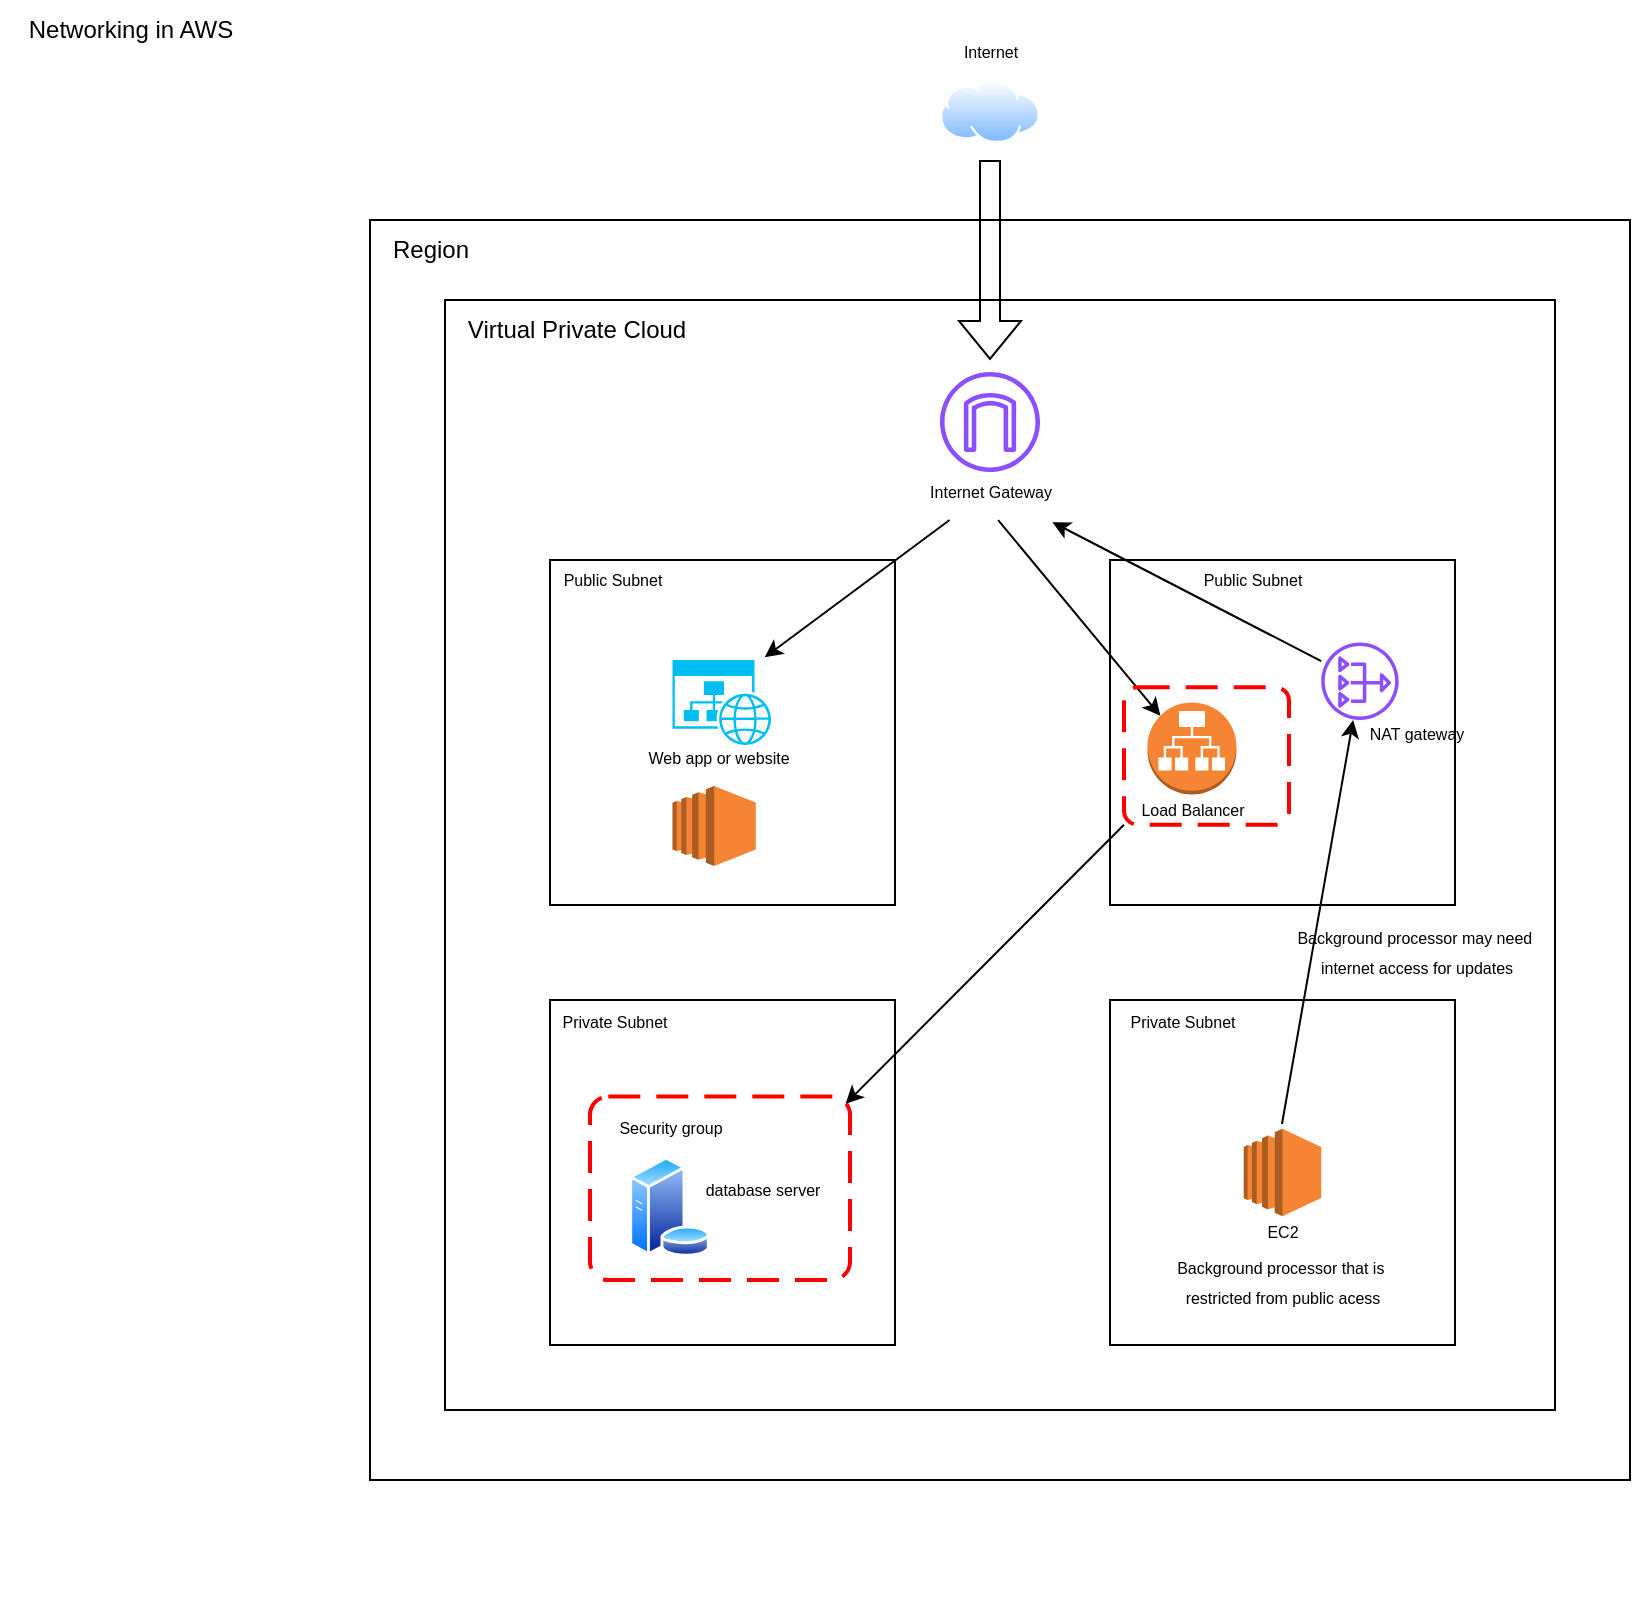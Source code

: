<mxfile version="24.8.3" pages="2">
  <diagram name="Halaman-1" id="hqgcFYrTbxdY-klilklI">
    <mxGraphModel dx="1674" dy="823" grid="1" gridSize="10" guides="1" tooltips="1" connect="1" arrows="1" fold="1" page="1" pageScale="1" pageWidth="1169" pageHeight="1654" math="0" shadow="0">
      <root>
        <mxCell id="0" />
        <mxCell id="1" parent="0" />
        <mxCell id="Brdp84hp67PUJ8RzHR_3-7" value="" style="whiteSpace=wrap;html=1;aspect=fixed;" vertex="1" parent="1">
          <mxGeometry x="250" y="140" width="630" height="630" as="geometry" />
        </mxCell>
        <mxCell id="Brdp84hp67PUJ8RzHR_3-1" value="Networking in AWS" style="text;html=1;align=center;verticalAlign=middle;resizable=0;points=[];autosize=1;strokeColor=none;fillColor=none;" vertex="1" parent="1">
          <mxGeometry x="65" y="30" width="130" height="30" as="geometry" />
        </mxCell>
        <mxCell id="Brdp84hp67PUJ8RzHR_3-3" style="edgeStyle=orthogonalEdgeStyle;rounded=0;orthogonalLoop=1;jettySize=auto;html=1;exitX=0.5;exitY=1;exitDx=0;exitDy=0;" edge="1" parent="1">
          <mxGeometry relative="1" as="geometry">
            <mxPoint x="595" y="830" as="sourcePoint" />
            <mxPoint x="595" y="830" as="targetPoint" />
          </mxGeometry>
        </mxCell>
        <mxCell id="Brdp84hp67PUJ8RzHR_3-4" value="Region" style="text;html=1;align=center;verticalAlign=middle;resizable=0;points=[];autosize=1;strokeColor=none;fillColor=none;" vertex="1" parent="1">
          <mxGeometry x="250" y="140" width="60" height="30" as="geometry" />
        </mxCell>
        <mxCell id="Brdp84hp67PUJ8RzHR_3-5" value="" style="whiteSpace=wrap;html=1;aspect=fixed;" vertex="1" parent="1">
          <mxGeometry x="287.5" y="180" width="555" height="555" as="geometry" />
        </mxCell>
        <mxCell id="Brdp84hp67PUJ8RzHR_3-6" value="Virtual Private Cloud" style="text;html=1;align=center;verticalAlign=middle;resizable=0;points=[];autosize=1;strokeColor=none;fillColor=none;" vertex="1" parent="1">
          <mxGeometry x="287.5" y="180" width="130" height="30" as="geometry" />
        </mxCell>
        <mxCell id="Brdp84hp67PUJ8RzHR_3-8" value="" style="shape=flexArrow;endArrow=classic;html=1;rounded=0;" edge="1" parent="1">
          <mxGeometry width="50" height="50" relative="1" as="geometry">
            <mxPoint x="560" y="110" as="sourcePoint" />
            <mxPoint x="560" y="210" as="targetPoint" />
          </mxGeometry>
        </mxCell>
        <mxCell id="Brdp84hp67PUJ8RzHR_3-10" value="&lt;font style=&quot;font-size: 8px;&quot;&gt;Internet Gateway&lt;/font&gt;" style="text;html=1;align=center;verticalAlign=middle;resizable=0;points=[];autosize=1;strokeColor=none;fillColor=none;" vertex="1" parent="1">
          <mxGeometry x="520" y="260" width="80" height="30" as="geometry" />
        </mxCell>
        <mxCell id="Brdp84hp67PUJ8RzHR_3-11" value="" style="image;aspect=fixed;perimeter=ellipsePerimeter;html=1;align=center;shadow=0;dashed=0;spacingTop=3;image=img/lib/active_directory/internet_cloud.svg;" vertex="1" parent="1">
          <mxGeometry x="535" y="70" width="50" height="31.5" as="geometry" />
        </mxCell>
        <mxCell id="Brdp84hp67PUJ8RzHR_3-12" value="&lt;font style=&quot;font-size: 8px;&quot;&gt;Internet&lt;/font&gt;" style="text;html=1;align=center;verticalAlign=middle;resizable=0;points=[];autosize=1;strokeColor=none;fillColor=none;" vertex="1" parent="1">
          <mxGeometry x="535" y="40" width="50" height="30" as="geometry" />
        </mxCell>
        <mxCell id="Brdp84hp67PUJ8RzHR_3-13" value="" style="sketch=0;outlineConnect=0;fontColor=#232F3E;gradientColor=none;fillColor=#8C4FFF;strokeColor=none;dashed=0;verticalLabelPosition=bottom;verticalAlign=top;align=center;html=1;fontSize=12;fontStyle=0;aspect=fixed;pointerEvents=1;shape=mxgraph.aws4.internet_gateway;" vertex="1" parent="1">
          <mxGeometry x="535" y="216" width="50" height="50" as="geometry" />
        </mxCell>
        <mxCell id="Brdp84hp67PUJ8RzHR_3-14" value="" style="whiteSpace=wrap;html=1;aspect=fixed;" vertex="1" parent="1">
          <mxGeometry x="340" y="310" width="172.5" height="172.5" as="geometry" />
        </mxCell>
        <mxCell id="Brdp84hp67PUJ8RzHR_3-15" value="" style="whiteSpace=wrap;html=1;aspect=fixed;" vertex="1" parent="1">
          <mxGeometry x="620" y="310" width="172.5" height="172.5" as="geometry" />
        </mxCell>
        <mxCell id="Brdp84hp67PUJ8RzHR_3-16" value="" style="whiteSpace=wrap;html=1;aspect=fixed;" vertex="1" parent="1">
          <mxGeometry x="340" y="530" width="172.5" height="172.5" as="geometry" />
        </mxCell>
        <mxCell id="Brdp84hp67PUJ8RzHR_3-17" value="" style="whiteSpace=wrap;html=1;aspect=fixed;" vertex="1" parent="1">
          <mxGeometry x="620" y="530" width="172.5" height="172.5" as="geometry" />
        </mxCell>
        <mxCell id="Brdp84hp67PUJ8RzHR_3-18" value="&lt;font style=&quot;font-size: 8px;&quot;&gt;Public Subnet&lt;/font&gt;" style="text;html=1;align=center;verticalAlign=middle;resizable=0;points=[];autosize=1;strokeColor=none;fillColor=none;" vertex="1" parent="1">
          <mxGeometry x="336.26" y="304" width="70" height="30" as="geometry" />
        </mxCell>
        <mxCell id="Brdp84hp67PUJ8RzHR_3-20" value="&lt;font style=&quot;font-size: 8px;&quot;&gt;Private Subnet&lt;/font&gt;" style="text;html=1;align=center;verticalAlign=middle;resizable=0;points=[];autosize=1;strokeColor=none;fillColor=none;" vertex="1" parent="1">
          <mxGeometry x="332.26" y="525" width="80" height="30" as="geometry" />
        </mxCell>
        <mxCell id="Brdp84hp67PUJ8RzHR_3-24" value="" style="sketch=0;outlineConnect=0;fontColor=#232F3E;gradientColor=none;fillColor=#8C4FFF;strokeColor=none;dashed=0;verticalLabelPosition=bottom;verticalAlign=top;align=center;html=1;fontSize=12;fontStyle=0;aspect=fixed;pointerEvents=1;shape=mxgraph.aws4.nat_gateway;" vertex="1" parent="1">
          <mxGeometry x="725.61" y="351.25" width="38.75" height="38.75" as="geometry" />
        </mxCell>
        <mxCell id="Brdp84hp67PUJ8RzHR_3-26" value="&lt;font style=&quot;font-size: 8px;&quot;&gt;NAT gateway&lt;/font&gt;" style="text;html=1;align=center;verticalAlign=middle;resizable=0;points=[];autosize=1;strokeColor=none;fillColor=none;" vertex="1" parent="1">
          <mxGeometry x="737.5" y="381.25" width="70" height="30" as="geometry" />
        </mxCell>
        <mxCell id="Brdp84hp67PUJ8RzHR_3-28" value="" style="endArrow=classic;html=1;rounded=0;entryX=0.89;entryY=1.036;entryDx=0;entryDy=0;entryPerimeter=0;" edge="1" parent="1" source="Brdp84hp67PUJ8RzHR_3-24" target="Brdp84hp67PUJ8RzHR_3-10">
          <mxGeometry width="50" height="50" relative="1" as="geometry">
            <mxPoint x="660" y="360" as="sourcePoint" />
            <mxPoint x="773.24" y="302" as="targetPoint" />
          </mxGeometry>
        </mxCell>
        <mxCell id="Brdp84hp67PUJ8RzHR_3-29" value="" style="outlineConnect=0;dashed=0;verticalLabelPosition=bottom;verticalAlign=top;align=center;html=1;shape=mxgraph.aws3.ec2;fillColor=#F58534;gradientColor=none;" vertex="1" parent="1">
          <mxGeometry x="401.25" y="423" width="41.63" height="40" as="geometry" />
        </mxCell>
        <mxCell id="Brdp84hp67PUJ8RzHR_3-30" value="" style="outlineConnect=0;dashed=0;verticalLabelPosition=bottom;verticalAlign=top;align=center;html=1;shape=mxgraph.aws3.ec2;fillColor=#F58534;gradientColor=none;" vertex="1" parent="1">
          <mxGeometry x="686.87" y="594.38" width="38.74" height="43.75" as="geometry" />
        </mxCell>
        <mxCell id="Brdp84hp67PUJ8RzHR_3-32" value="&lt;font style=&quot;font-size: 8px;&quot;&gt;EC2&lt;/font&gt;" style="text;html=1;align=center;verticalAlign=middle;resizable=0;points=[];autosize=1;strokeColor=none;fillColor=none;" vertex="1" parent="1">
          <mxGeometry x="685.61" y="630" width="40" height="30" as="geometry" />
        </mxCell>
        <mxCell id="Brdp84hp67PUJ8RzHR_3-33" value="&lt;font style=&quot;font-size: 8px;&quot;&gt;Public Subnet&lt;/font&gt;" style="text;html=1;align=center;verticalAlign=middle;resizable=0;points=[];autosize=1;strokeColor=none;fillColor=none;" vertex="1" parent="1">
          <mxGeometry x="655.61" y="304" width="70" height="30" as="geometry" />
        </mxCell>
        <mxCell id="Brdp84hp67PUJ8RzHR_3-34" value="&lt;font style=&quot;font-size: 8px;&quot;&gt;Private Subnet&lt;/font&gt;" style="text;html=1;align=center;verticalAlign=middle;resizable=0;points=[];autosize=1;strokeColor=none;fillColor=none;" vertex="1" parent="1">
          <mxGeometry x="616" y="525" width="80" height="30" as="geometry" />
        </mxCell>
        <mxCell id="Brdp84hp67PUJ8RzHR_3-36" value="" style="endArrow=classic;html=1;rounded=0;" edge="1" parent="1" target="Brdp84hp67PUJ8RzHR_3-24">
          <mxGeometry width="50" height="50" relative="1" as="geometry">
            <mxPoint x="705.99" y="592" as="sourcePoint" />
            <mxPoint x="681" y="421" as="targetPoint" />
          </mxGeometry>
        </mxCell>
        <mxCell id="Brdp84hp67PUJ8RzHR_3-39" value="" style="endArrow=classic;html=1;rounded=0;entryX=0.922;entryY=-0.031;entryDx=0;entryDy=0;entryPerimeter=0;" edge="1" parent="1" source="Brdp84hp67PUJ8RzHR_3-10" target="Brdp84hp67PUJ8RzHR_3-40">
          <mxGeometry width="50" height="50" relative="1" as="geometry">
            <mxPoint x="520" y="290" as="sourcePoint" />
            <mxPoint x="570" y="240" as="targetPoint" />
          </mxGeometry>
        </mxCell>
        <mxCell id="Brdp84hp67PUJ8RzHR_3-40" value="" style="verticalLabelPosition=bottom;html=1;verticalAlign=top;align=center;strokeColor=none;fillColor=#00BEF2;shape=mxgraph.azure.website_generic;pointerEvents=1;" vertex="1" parent="1">
          <mxGeometry x="401.25" y="360" width="50" height="42.5" as="geometry" />
        </mxCell>
        <mxCell id="Brdp84hp67PUJ8RzHR_3-41" value="&lt;span style=&quot;font-size: 8px;&quot;&gt;Web app or website&lt;/span&gt;" style="text;html=1;align=center;verticalAlign=middle;resizable=0;points=[];autosize=1;strokeColor=none;fillColor=none;" vertex="1" parent="1">
          <mxGeometry x="379.25" y="393" width="90" height="30" as="geometry" />
        </mxCell>
        <mxCell id="Brdp84hp67PUJ8RzHR_3-43" value="&lt;span style=&quot;font-size: 8px;&quot;&gt;Background processor that is&amp;nbsp;&lt;/span&gt;&lt;div&gt;&lt;span style=&quot;font-size: 8px;&quot;&gt;restricted from public acess&lt;/span&gt;&lt;/div&gt;" style="text;html=1;align=center;verticalAlign=middle;resizable=0;points=[];autosize=1;strokeColor=none;fillColor=none;" vertex="1" parent="1">
          <mxGeometry x="640.61" y="650" width="130" height="40" as="geometry" />
        </mxCell>
        <mxCell id="Brdp84hp67PUJ8RzHR_3-44" value="&lt;span style=&quot;font-size: 8px;&quot;&gt;Background processor may need&amp;nbsp;&lt;/span&gt;&lt;div&gt;&lt;span style=&quot;font-size: 8px;&quot;&gt;internet access for updates&lt;/span&gt;&lt;/div&gt;" style="text;html=1;align=center;verticalAlign=middle;resizable=0;points=[];autosize=1;strokeColor=none;fillColor=none;" vertex="1" parent="1">
          <mxGeometry x="702.5" y="485" width="140" height="40" as="geometry" />
        </mxCell>
        <mxCell id="Brdp84hp67PUJ8RzHR_3-45" value="" style="rounded=1;arcSize=10;dashed=1;strokeColor=#ff0000;fillColor=none;gradientColor=none;dashPattern=8 4;strokeWidth=2;" vertex="1" parent="1">
          <mxGeometry x="360" y="578.26" width="130" height="91.74" as="geometry" />
        </mxCell>
        <mxCell id="Brdp84hp67PUJ8RzHR_3-46" value="&lt;font style=&quot;font-size: 8px;&quot;&gt;Security group&lt;/font&gt;" style="text;html=1;align=center;verticalAlign=middle;resizable=0;points=[];autosize=1;strokeColor=none;fillColor=none;" vertex="1" parent="1">
          <mxGeometry x="360" y="578.26" width="80" height="30" as="geometry" />
        </mxCell>
        <mxCell id="Brdp84hp67PUJ8RzHR_3-48" value="" style="endArrow=classic;html=1;rounded=0;exitX=0.551;exitY=1.002;exitDx=0;exitDy=0;exitPerimeter=0;entryX=0.145;entryY=0.145;entryDx=0;entryDy=0;entryPerimeter=0;" edge="1" parent="1" source="Brdp84hp67PUJ8RzHR_3-10" target="Brdp84hp67PUJ8RzHR_3-49">
          <mxGeometry width="50" height="50" relative="1" as="geometry">
            <mxPoint x="560" y="400" as="sourcePoint" />
            <mxPoint x="641" y="381" as="targetPoint" />
          </mxGeometry>
        </mxCell>
        <mxCell id="Brdp84hp67PUJ8RzHR_3-49" value="" style="outlineConnect=0;dashed=0;verticalLabelPosition=bottom;verticalAlign=top;align=center;html=1;shape=mxgraph.aws3.application_load_balancer;fillColor=#F58534;gradientColor=none;" vertex="1" parent="1">
          <mxGeometry x="638.75" y="381.25" width="44.5" height="46" as="geometry" />
        </mxCell>
        <mxCell id="Brdp84hp67PUJ8RzHR_3-51" value="&lt;span style=&quot;font-size: 8px;&quot;&gt;Load Balancer&lt;/span&gt;" style="text;html=1;align=center;verticalAlign=middle;resizable=0;points=[];autosize=1;strokeColor=none;fillColor=none;" vertex="1" parent="1">
          <mxGeometry x="621" y="419" width="80" height="30" as="geometry" />
        </mxCell>
        <mxCell id="Brdp84hp67PUJ8RzHR_3-55" value="" style="image;aspect=fixed;perimeter=ellipsePerimeter;html=1;align=center;shadow=0;dashed=0;spacingTop=3;image=img/lib/active_directory/database_server.svg;" vertex="1" parent="1">
          <mxGeometry x="379.25" y="608.26" width="41" height="50" as="geometry" />
        </mxCell>
        <mxCell id="Brdp84hp67PUJ8RzHR_3-56" value="&lt;span style=&quot;font-size: 8px;&quot;&gt;database server&lt;/span&gt;" style="text;html=1;align=center;verticalAlign=middle;resizable=0;points=[];autosize=1;strokeColor=none;fillColor=none;" vertex="1" parent="1">
          <mxGeometry x="406.26" y="609.13" width="80" height="30" as="geometry" />
        </mxCell>
        <mxCell id="Brdp84hp67PUJ8RzHR_3-57" value="" style="rounded=1;arcSize=10;dashed=1;strokeColor=#ff0000;fillColor=none;gradientColor=none;dashPattern=8 4;strokeWidth=2;" vertex="1" parent="1">
          <mxGeometry x="627" y="373.63" width="82.5" height="68.74" as="geometry" />
        </mxCell>
        <mxCell id="Brdp84hp67PUJ8RzHR_3-58" value="" style="endArrow=classic;html=1;rounded=0;exitX=0;exitY=1;exitDx=0;exitDy=0;entryX=0.983;entryY=0.04;entryDx=0;entryDy=0;entryPerimeter=0;" edge="1" parent="1" source="Brdp84hp67PUJ8RzHR_3-57" target="Brdp84hp67PUJ8RzHR_3-45">
          <mxGeometry width="50" height="50" relative="1" as="geometry">
            <mxPoint x="560" y="490" as="sourcePoint" />
            <mxPoint x="610" y="440" as="targetPoint" />
          </mxGeometry>
        </mxCell>
      </root>
    </mxGraphModel>
  </diagram>
  <diagram id="dKfqmblyOn0uT4CwMoG1" name="Halaman-2">
    <mxGraphModel dx="1674" dy="823" grid="1" gridSize="10" guides="1" tooltips="1" connect="1" arrows="1" fold="1" page="1" pageScale="1" pageWidth="1169" pageHeight="1654" math="0" shadow="0">
      <root>
        <mxCell id="0" />
        <mxCell id="1" parent="0" />
        <mxCell id="q5m0Cm_aieTrKm7m9hme-1" value="" style="whiteSpace=wrap;html=1;" vertex="1" parent="1">
          <mxGeometry x="520" y="390" width="120" height="60" as="geometry" />
        </mxCell>
      </root>
    </mxGraphModel>
  </diagram>
</mxfile>
